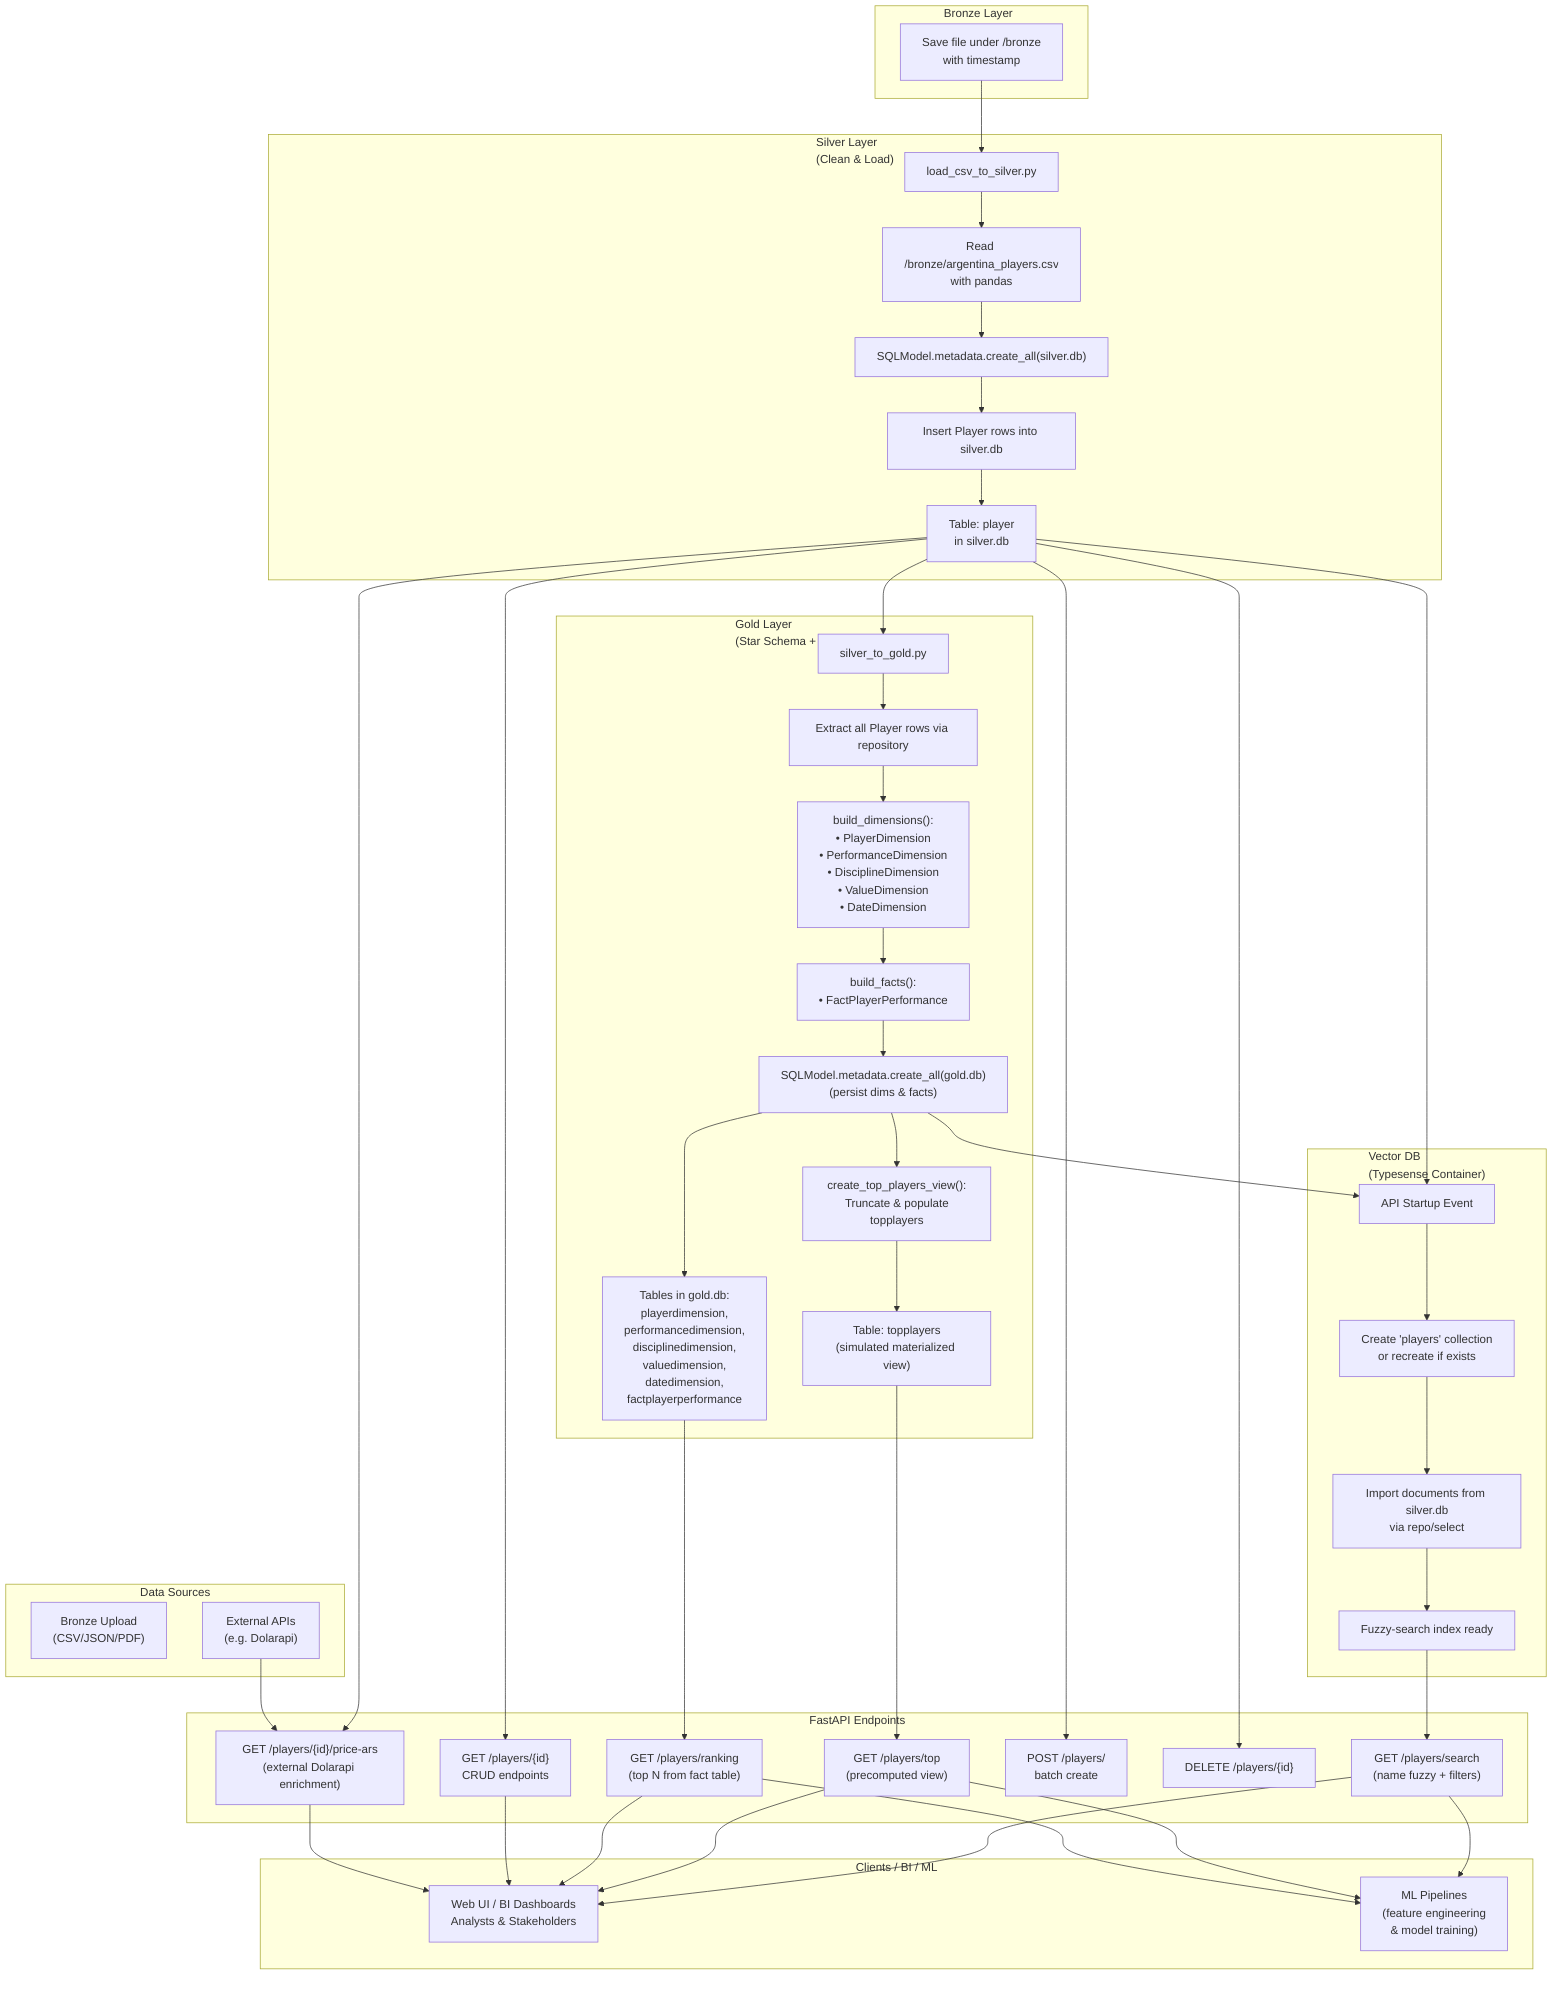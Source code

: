 flowchart TD
  %% Data Origin
  subgraph Sources["Data Sources"]
    S1["Bronze Upload\n(CSV/JSON/PDF)"]
    S2["External APIs\n(e.g. Dolarapi)"]
  end

  %% Bronze Layer
  subgraph Bronze["Bronze Layer\n(Raw Landing)"]
    B1["Save file under /bronze\nwith timestamp"]
  end

  %% Silver Layer ETL
  subgraph Silver["Silver Layer\n(Clean & Load)"]
    B1 --> E1["load_csv_to_silver.py"]
    E1 --> D1["Read /bronze/argentina_players.csv\nwith pandas"]
    D1 --> D2["SQLModel.metadata.create_all(silver.db)"]
    D2 --> D3["Insert Player rows into silver.db"]
    D3 --> SilverTable["Table: player\nin silver.db"]
  end

  %% Gold Layer ETL
  subgraph Gold["Gold Layer\n(Star Schema + Views)"]
    SilverTable --> G1["silver_to_gold.py"]
    G1 --> G2["Extract all Player rows via repository"]
    G2 --> G3["build_dimensions():\n• PlayerDimension\n• PerformanceDimension\n• DisciplineDimension\n• ValueDimension\n• DateDimension"]
    G3 --> G4["build_facts():\n• FactPlayerPerformance"]
    G4 --> G5["SQLModel.metadata.create_all(gold.db)\n(persist dims & facts)"]
    G5 --> GoldTables["Tables in gold.db:\n playerdimension,\n performancedimension,\n disciplinedimension,\n valuedimension,\n datedimension,\n factplayerperformance"]
    G5 --> G6["create_top_players_view():\n Truncate & populate topplayers"]
    G6 --> TopView["Table: topplayers\n(simulated materialized view)"]
  end

  %% Vector DB indexing
  subgraph VectorDB["Vector DB\n(Typesense Container)"]
    G5 & SilverTable --> V1["API Startup Event"]
    V1 --> V2["Create 'players' collection\nor recreate if exists"]
    V2 --> V3["Import documents from silver.db\nvia repo/select"]
    V3 --> V4["Fuzzy-search index ready"]
  end

  %% API Consumption
  subgraph API["FastAPI Endpoints"]
    V4 --> A1["GET /players/search\n(name fuzzy + filters)"]
    TopView --> A2["GET /players/top\n(precomputed view)"]
    GoldTables --> A3["GET /players/ranking\n(top N from fact table)"]
    SilverTable --> A4["GET /players/{id}\nCRUD endpoints"]
    SilverTable --> A5["POST /players/\nbatch create"]
    SilverTable --> A6["DELETE /players/{id}"]
    SilverTable & S2 --> A7["GET /players/{id}/price-ars\n(external Dolarapi enrichment)"]
  end

  %% Clientes finales
  subgraph Clients["Clients / BI / ML"]
    A1 & A2 & A3 & A4 & A7 --> C1["Web UI / BI Dashboards\nAnalysts & Stakeholders"]
    A1 & A2 & A3 --> C2["ML Pipelines\n(feature engineering\n& model training)"]
  end